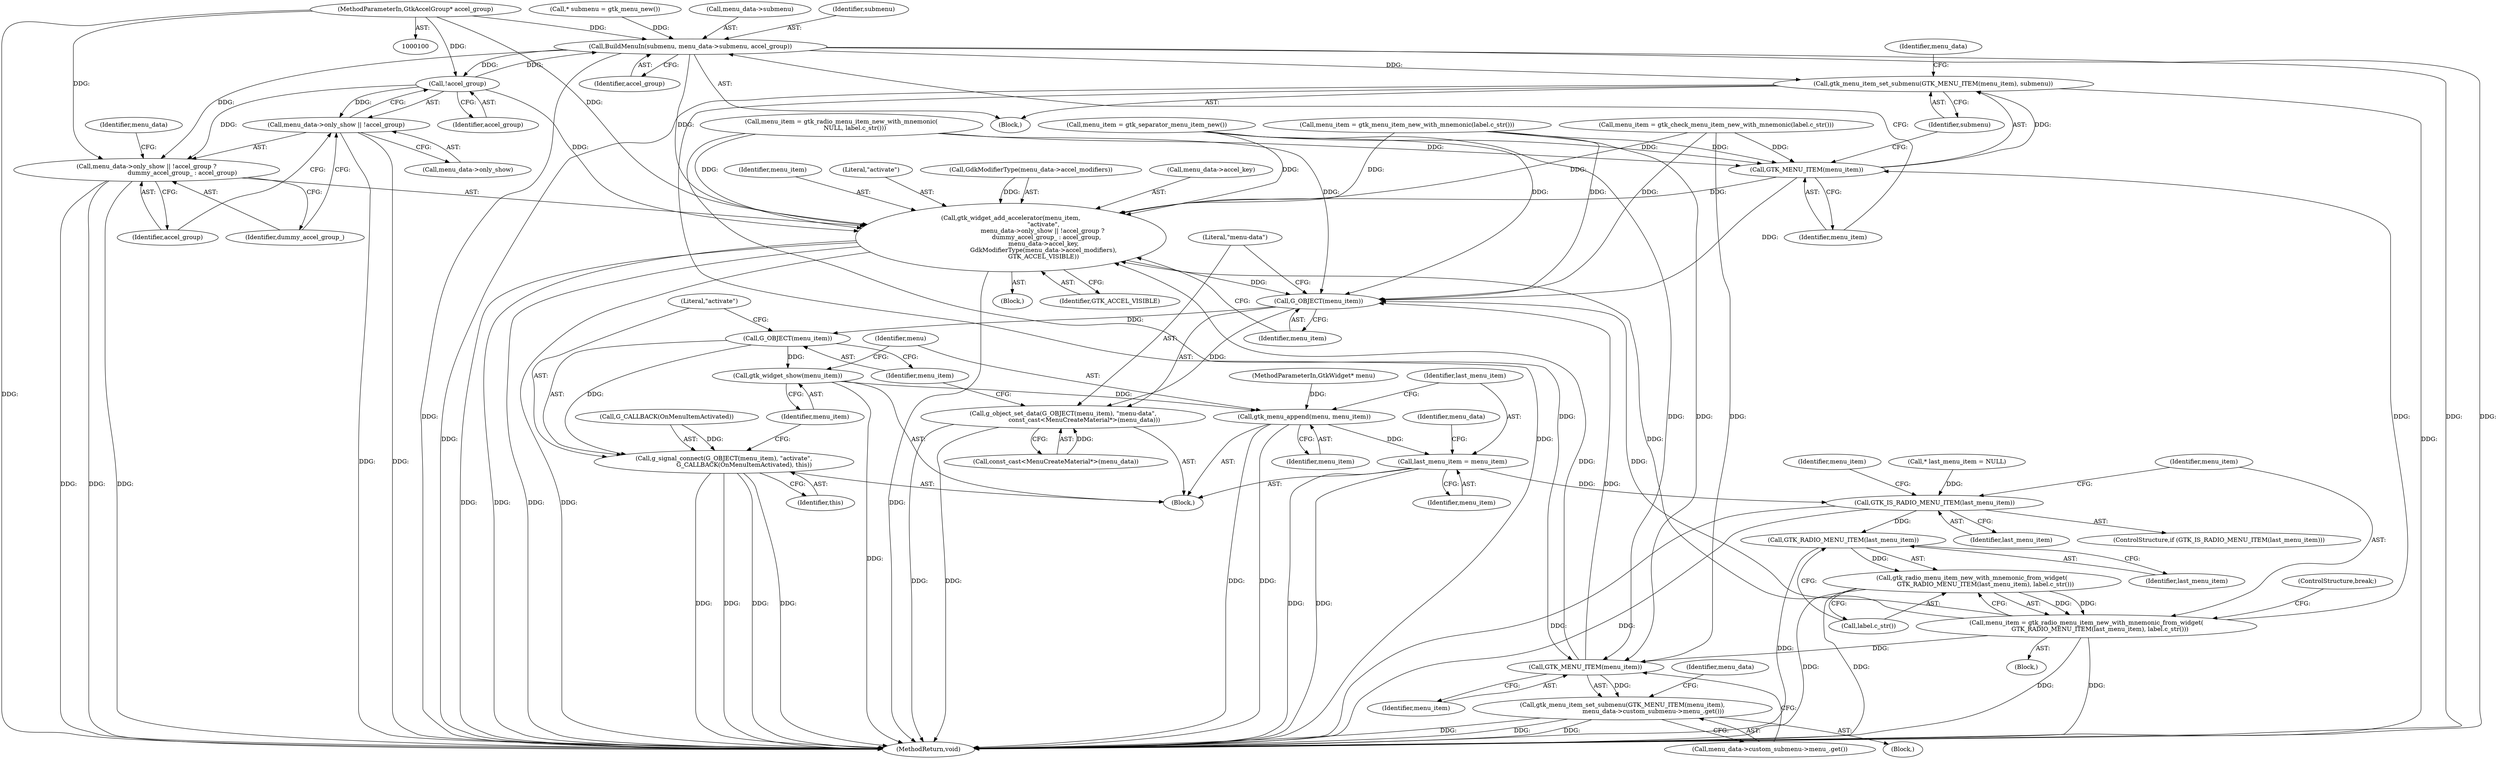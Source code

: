 digraph "0_Chrome_3290c948762c47292fb388de8318859ee22b6688@pointer" {
"1000103" [label="(MethodParameterIn,GtkAccelGroup* accel_group)"];
"1000222" [label="(Call,BuildMenuIn(submenu, menu_data->submenu, accel_group))"];
"1000228" [label="(Call,gtk_menu_item_set_submenu(GTK_MENU_ITEM(menu_item), submenu))"];
"1000251" [label="(Call,gtk_widget_add_accelerator(menu_item,\n                                  \"activate\",\n                                 menu_data->only_show || !accel_group ?\n                                     dummy_accel_group_ : accel_group,\n                                  menu_data->accel_key,\n                                  GdkModifierType(menu_data->accel_modifiers),\n                                  GTK_ACCEL_VISIBLE))"];
"1000272" [label="(Call,G_OBJECT(menu_item))"];
"1000271" [label="(Call,g_object_set_data(G_OBJECT(menu_item), \"menu-data\",\n                      const_cast<MenuCreateMaterial*>(menu_data)))"];
"1000279" [label="(Call,G_OBJECT(menu_item))"];
"1000278" [label="(Call,g_signal_connect(G_OBJECT(menu_item), \"activate\",\n                     G_CALLBACK(OnMenuItemActivated), this))"];
"1000285" [label="(Call,gtk_widget_show(menu_item))"];
"1000287" [label="(Call,gtk_menu_append(menu, menu_item))"];
"1000290" [label="(Call,last_menu_item = menu_item)"];
"1000178" [label="(Call,GTK_IS_RADIO_MENU_ITEM(last_menu_item))"];
"1000184" [label="(Call,GTK_RADIO_MENU_ITEM(last_menu_item))"];
"1000183" [label="(Call,gtk_radio_menu_item_new_with_mnemonic_from_widget(\n              GTK_RADIO_MENU_ITEM(last_menu_item), label.c_str()))"];
"1000181" [label="(Call,menu_item = gtk_radio_menu_item_new_with_mnemonic_from_widget(\n              GTK_RADIO_MENU_ITEM(last_menu_item), label.c_str()))"];
"1000229" [label="(Call,GTK_MENU_ITEM(menu_item))"];
"1000239" [label="(Call,GTK_MENU_ITEM(menu_item))"];
"1000238" [label="(Call,gtk_menu_item_set_submenu(GTK_MENU_ITEM(menu_item),\n                                menu_data->custom_submenu->menu_.get()))"];
"1000259" [label="(Call,!accel_group)"];
"1000255" [label="(Call,menu_data->only_show || !accel_group)"];
"1000254" [label="(Call,menu_data->only_show || !accel_group ?\n                                     dummy_accel_group_ : accel_group)"];
"1000238" [label="(Call,gtk_menu_item_set_submenu(GTK_MENU_ITEM(menu_item),\n                                menu_data->custom_submenu->menu_.get()))"];
"1000288" [label="(Identifier,menu)"];
"1000227" [label="(Identifier,accel_group)"];
"1000261" [label="(Identifier,dummy_accel_group_)"];
"1000252" [label="(Identifier,menu_item)"];
"1000250" [label="(Block,)"];
"1000289" [label="(Identifier,menu_item)"];
"1000253" [label="(Literal,\"activate\")"];
"1000273" [label="(Identifier,menu_item)"];
"1000202" [label="(Call,menu_item = gtk_separator_menu_item_new())"];
"1000291" [label="(Identifier,last_menu_item)"];
"1000219" [label="(Call,* submenu = gtk_menu_new())"];
"1000287" [label="(Call,gtk_menu_append(menu, menu_item))"];
"1000184" [label="(Call,GTK_RADIO_MENU_ITEM(last_menu_item))"];
"1000208" [label="(Call,menu_item = gtk_menu_item_new_with_mnemonic(label.c_str()))"];
"1000224" [label="(Call,menu_data->submenu)"];
"1000229" [label="(Call,GTK_MENU_ITEM(menu_item))"];
"1000254" [label="(Call,menu_data->only_show || !accel_group ?\n                                     dummy_accel_group_ : accel_group)"];
"1000189" [label="(Call,menu_item = gtk_radio_menu_item_new_with_mnemonic(\n              NULL, label.c_str()))"];
"1000274" [label="(Literal,\"menu-data\")"];
"1000101" [label="(MethodParameterIn,GtkWidget* menu)"];
"1000180" [label="(Block,)"];
"1000177" [label="(ControlStructure,if (GTK_IS_RADIO_MENU_ITEM(last_menu_item)))"];
"1000241" [label="(Call,menu_data->custom_submenu->menu_.get())"];
"1000178" [label="(Call,GTK_IS_RADIO_MENU_ITEM(last_menu_item))"];
"1000231" [label="(Identifier,submenu)"];
"1000194" [label="(ControlStructure,break;)"];
"1000223" [label="(Identifier,submenu)"];
"1000282" [label="(Call,G_CALLBACK(OnMenuItemActivated))"];
"1000292" [label="(Identifier,menu_item)"];
"1000266" [label="(Call,GdkModifierType(menu_data->accel_modifiers))"];
"1000182" [label="(Identifier,menu_item)"];
"1000228" [label="(Call,gtk_menu_item_set_submenu(GTK_MENU_ITEM(menu_item), submenu))"];
"1000270" [label="(Identifier,GTK_ACCEL_VISIBLE)"];
"1000275" [label="(Call,const_cast<MenuCreateMaterial*>(menu_data))"];
"1000272" [label="(Call,G_OBJECT(menu_item))"];
"1000284" [label="(Identifier,this)"];
"1000255" [label="(Call,menu_data->only_show || !accel_group)"];
"1000186" [label="(Call,label.c_str())"];
"1000190" [label="(Identifier,menu_item)"];
"1000262" [label="(Identifier,accel_group)"];
"1000264" [label="(Identifier,menu_data)"];
"1000185" [label="(Identifier,last_menu_item)"];
"1000260" [label="(Identifier,accel_group)"];
"1000286" [label="(Identifier,menu_item)"];
"1000293" [label="(MethodReturn,void)"];
"1000278" [label="(Call,g_signal_connect(G_OBJECT(menu_item), \"activate\",\n                     G_CALLBACK(OnMenuItemActivated), this))"];
"1000106" [label="(Call,* last_menu_item = NULL)"];
"1000116" [label="(Identifier,menu_data)"];
"1000263" [label="(Call,menu_data->accel_key)"];
"1000183" [label="(Call,gtk_radio_menu_item_new_with_mnemonic_from_widget(\n              GTK_RADIO_MENU_ITEM(last_menu_item), label.c_str()))"];
"1000222" [label="(Call,BuildMenuIn(submenu, menu_data->submenu, accel_group))"];
"1000179" [label="(Identifier,last_menu_item)"];
"1000279" [label="(Call,G_OBJECT(menu_item))"];
"1000256" [label="(Call,menu_data->only_show)"];
"1000271" [label="(Call,g_object_set_data(G_OBJECT(menu_item), \"menu-data\",\n                      const_cast<MenuCreateMaterial*>(menu_data)))"];
"1000259" [label="(Call,!accel_group)"];
"1000237" [label="(Block,)"];
"1000230" [label="(Identifier,menu_item)"];
"1000240" [label="(Identifier,menu_item)"];
"1000103" [label="(MethodParameterIn,GtkAccelGroup* accel_group)"];
"1000244" [label="(Identifier,menu_data)"];
"1000239" [label="(Call,GTK_MENU_ITEM(menu_item))"];
"1000251" [label="(Call,gtk_widget_add_accelerator(menu_item,\n                                  \"activate\",\n                                 menu_data->only_show || !accel_group ?\n                                     dummy_accel_group_ : accel_group,\n                                  menu_data->accel_key,\n                                  GdkModifierType(menu_data->accel_modifiers),\n                                  GTK_ACCEL_VISIBLE))"];
"1000196" [label="(Call,menu_item = gtk_check_menu_item_new_with_mnemonic(label.c_str()))"];
"1000117" [label="(Block,)"];
"1000181" [label="(Call,menu_item = gtk_radio_menu_item_new_with_mnemonic_from_widget(\n              GTK_RADIO_MENU_ITEM(last_menu_item), label.c_str()))"];
"1000280" [label="(Identifier,menu_item)"];
"1000217" [label="(Block,)"];
"1000281" [label="(Literal,\"activate\")"];
"1000285" [label="(Call,gtk_widget_show(menu_item))"];
"1000248" [label="(Identifier,menu_data)"];
"1000290" [label="(Call,last_menu_item = menu_item)"];
"1000103" -> "1000100"  [label="AST: "];
"1000103" -> "1000293"  [label="DDG: "];
"1000103" -> "1000222"  [label="DDG: "];
"1000103" -> "1000251"  [label="DDG: "];
"1000103" -> "1000259"  [label="DDG: "];
"1000103" -> "1000254"  [label="DDG: "];
"1000222" -> "1000217"  [label="AST: "];
"1000222" -> "1000227"  [label="CFG: "];
"1000223" -> "1000222"  [label="AST: "];
"1000224" -> "1000222"  [label="AST: "];
"1000227" -> "1000222"  [label="AST: "];
"1000230" -> "1000222"  [label="CFG: "];
"1000222" -> "1000293"  [label="DDG: "];
"1000222" -> "1000293"  [label="DDG: "];
"1000222" -> "1000293"  [label="DDG: "];
"1000219" -> "1000222"  [label="DDG: "];
"1000259" -> "1000222"  [label="DDG: "];
"1000222" -> "1000228"  [label="DDG: "];
"1000222" -> "1000251"  [label="DDG: "];
"1000222" -> "1000259"  [label="DDG: "];
"1000222" -> "1000254"  [label="DDG: "];
"1000228" -> "1000217"  [label="AST: "];
"1000228" -> "1000231"  [label="CFG: "];
"1000229" -> "1000228"  [label="AST: "];
"1000231" -> "1000228"  [label="AST: "];
"1000248" -> "1000228"  [label="CFG: "];
"1000228" -> "1000293"  [label="DDG: "];
"1000228" -> "1000293"  [label="DDG: "];
"1000228" -> "1000293"  [label="DDG: "];
"1000229" -> "1000228"  [label="DDG: "];
"1000251" -> "1000250"  [label="AST: "];
"1000251" -> "1000270"  [label="CFG: "];
"1000252" -> "1000251"  [label="AST: "];
"1000253" -> "1000251"  [label="AST: "];
"1000254" -> "1000251"  [label="AST: "];
"1000263" -> "1000251"  [label="AST: "];
"1000266" -> "1000251"  [label="AST: "];
"1000270" -> "1000251"  [label="AST: "];
"1000273" -> "1000251"  [label="CFG: "];
"1000251" -> "1000293"  [label="DDG: "];
"1000251" -> "1000293"  [label="DDG: "];
"1000251" -> "1000293"  [label="DDG: "];
"1000251" -> "1000293"  [label="DDG: "];
"1000251" -> "1000293"  [label="DDG: "];
"1000181" -> "1000251"  [label="DDG: "];
"1000208" -> "1000251"  [label="DDG: "];
"1000189" -> "1000251"  [label="DDG: "];
"1000239" -> "1000251"  [label="DDG: "];
"1000202" -> "1000251"  [label="DDG: "];
"1000196" -> "1000251"  [label="DDG: "];
"1000229" -> "1000251"  [label="DDG: "];
"1000259" -> "1000251"  [label="DDG: "];
"1000266" -> "1000251"  [label="DDG: "];
"1000251" -> "1000272"  [label="DDG: "];
"1000272" -> "1000271"  [label="AST: "];
"1000272" -> "1000273"  [label="CFG: "];
"1000273" -> "1000272"  [label="AST: "];
"1000274" -> "1000272"  [label="CFG: "];
"1000272" -> "1000271"  [label="DDG: "];
"1000181" -> "1000272"  [label="DDG: "];
"1000208" -> "1000272"  [label="DDG: "];
"1000189" -> "1000272"  [label="DDG: "];
"1000239" -> "1000272"  [label="DDG: "];
"1000202" -> "1000272"  [label="DDG: "];
"1000196" -> "1000272"  [label="DDG: "];
"1000229" -> "1000272"  [label="DDG: "];
"1000272" -> "1000279"  [label="DDG: "];
"1000271" -> "1000117"  [label="AST: "];
"1000271" -> "1000275"  [label="CFG: "];
"1000274" -> "1000271"  [label="AST: "];
"1000275" -> "1000271"  [label="AST: "];
"1000280" -> "1000271"  [label="CFG: "];
"1000271" -> "1000293"  [label="DDG: "];
"1000271" -> "1000293"  [label="DDG: "];
"1000275" -> "1000271"  [label="DDG: "];
"1000279" -> "1000278"  [label="AST: "];
"1000279" -> "1000280"  [label="CFG: "];
"1000280" -> "1000279"  [label="AST: "];
"1000281" -> "1000279"  [label="CFG: "];
"1000279" -> "1000278"  [label="DDG: "];
"1000279" -> "1000285"  [label="DDG: "];
"1000278" -> "1000117"  [label="AST: "];
"1000278" -> "1000284"  [label="CFG: "];
"1000281" -> "1000278"  [label="AST: "];
"1000282" -> "1000278"  [label="AST: "];
"1000284" -> "1000278"  [label="AST: "];
"1000286" -> "1000278"  [label="CFG: "];
"1000278" -> "1000293"  [label="DDG: "];
"1000278" -> "1000293"  [label="DDG: "];
"1000278" -> "1000293"  [label="DDG: "];
"1000278" -> "1000293"  [label="DDG: "];
"1000282" -> "1000278"  [label="DDG: "];
"1000285" -> "1000117"  [label="AST: "];
"1000285" -> "1000286"  [label="CFG: "];
"1000286" -> "1000285"  [label="AST: "];
"1000288" -> "1000285"  [label="CFG: "];
"1000285" -> "1000293"  [label="DDG: "];
"1000285" -> "1000287"  [label="DDG: "];
"1000287" -> "1000117"  [label="AST: "];
"1000287" -> "1000289"  [label="CFG: "];
"1000288" -> "1000287"  [label="AST: "];
"1000289" -> "1000287"  [label="AST: "];
"1000291" -> "1000287"  [label="CFG: "];
"1000287" -> "1000293"  [label="DDG: "];
"1000287" -> "1000293"  [label="DDG: "];
"1000101" -> "1000287"  [label="DDG: "];
"1000287" -> "1000290"  [label="DDG: "];
"1000290" -> "1000117"  [label="AST: "];
"1000290" -> "1000292"  [label="CFG: "];
"1000291" -> "1000290"  [label="AST: "];
"1000292" -> "1000290"  [label="AST: "];
"1000116" -> "1000290"  [label="CFG: "];
"1000290" -> "1000293"  [label="DDG: "];
"1000290" -> "1000293"  [label="DDG: "];
"1000290" -> "1000178"  [label="DDG: "];
"1000178" -> "1000177"  [label="AST: "];
"1000178" -> "1000179"  [label="CFG: "];
"1000179" -> "1000178"  [label="AST: "];
"1000182" -> "1000178"  [label="CFG: "];
"1000190" -> "1000178"  [label="CFG: "];
"1000178" -> "1000293"  [label="DDG: "];
"1000178" -> "1000293"  [label="DDG: "];
"1000106" -> "1000178"  [label="DDG: "];
"1000178" -> "1000184"  [label="DDG: "];
"1000184" -> "1000183"  [label="AST: "];
"1000184" -> "1000185"  [label="CFG: "];
"1000185" -> "1000184"  [label="AST: "];
"1000186" -> "1000184"  [label="CFG: "];
"1000184" -> "1000293"  [label="DDG: "];
"1000184" -> "1000183"  [label="DDG: "];
"1000183" -> "1000181"  [label="AST: "];
"1000183" -> "1000186"  [label="CFG: "];
"1000186" -> "1000183"  [label="AST: "];
"1000181" -> "1000183"  [label="CFG: "];
"1000183" -> "1000293"  [label="DDG: "];
"1000183" -> "1000293"  [label="DDG: "];
"1000183" -> "1000181"  [label="DDG: "];
"1000183" -> "1000181"  [label="DDG: "];
"1000181" -> "1000180"  [label="AST: "];
"1000182" -> "1000181"  [label="AST: "];
"1000194" -> "1000181"  [label="CFG: "];
"1000181" -> "1000293"  [label="DDG: "];
"1000181" -> "1000293"  [label="DDG: "];
"1000181" -> "1000229"  [label="DDG: "];
"1000181" -> "1000239"  [label="DDG: "];
"1000229" -> "1000230"  [label="CFG: "];
"1000230" -> "1000229"  [label="AST: "];
"1000231" -> "1000229"  [label="CFG: "];
"1000208" -> "1000229"  [label="DDG: "];
"1000189" -> "1000229"  [label="DDG: "];
"1000202" -> "1000229"  [label="DDG: "];
"1000196" -> "1000229"  [label="DDG: "];
"1000239" -> "1000238"  [label="AST: "];
"1000239" -> "1000240"  [label="CFG: "];
"1000240" -> "1000239"  [label="AST: "];
"1000241" -> "1000239"  [label="CFG: "];
"1000239" -> "1000238"  [label="DDG: "];
"1000208" -> "1000239"  [label="DDG: "];
"1000189" -> "1000239"  [label="DDG: "];
"1000202" -> "1000239"  [label="DDG: "];
"1000196" -> "1000239"  [label="DDG: "];
"1000238" -> "1000237"  [label="AST: "];
"1000238" -> "1000241"  [label="CFG: "];
"1000241" -> "1000238"  [label="AST: "];
"1000244" -> "1000238"  [label="CFG: "];
"1000238" -> "1000293"  [label="DDG: "];
"1000238" -> "1000293"  [label="DDG: "];
"1000238" -> "1000293"  [label="DDG: "];
"1000259" -> "1000255"  [label="AST: "];
"1000259" -> "1000260"  [label="CFG: "];
"1000260" -> "1000259"  [label="AST: "];
"1000255" -> "1000259"  [label="CFG: "];
"1000259" -> "1000255"  [label="DDG: "];
"1000259" -> "1000254"  [label="DDG: "];
"1000255" -> "1000254"  [label="AST: "];
"1000255" -> "1000256"  [label="CFG: "];
"1000256" -> "1000255"  [label="AST: "];
"1000261" -> "1000255"  [label="CFG: "];
"1000262" -> "1000255"  [label="CFG: "];
"1000255" -> "1000293"  [label="DDG: "];
"1000255" -> "1000293"  [label="DDG: "];
"1000254" -> "1000261"  [label="CFG: "];
"1000254" -> "1000262"  [label="CFG: "];
"1000261" -> "1000254"  [label="AST: "];
"1000262" -> "1000254"  [label="AST: "];
"1000264" -> "1000254"  [label="CFG: "];
"1000254" -> "1000293"  [label="DDG: "];
"1000254" -> "1000293"  [label="DDG: "];
"1000254" -> "1000293"  [label="DDG: "];
}
